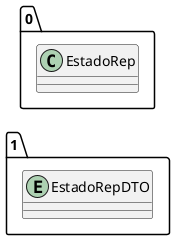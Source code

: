 @startuml 
allow_mixing
left to right direction
package "1"{
entity EstadoRepDTO

}
package "0"{
class EstadoRep
}
@enduml
